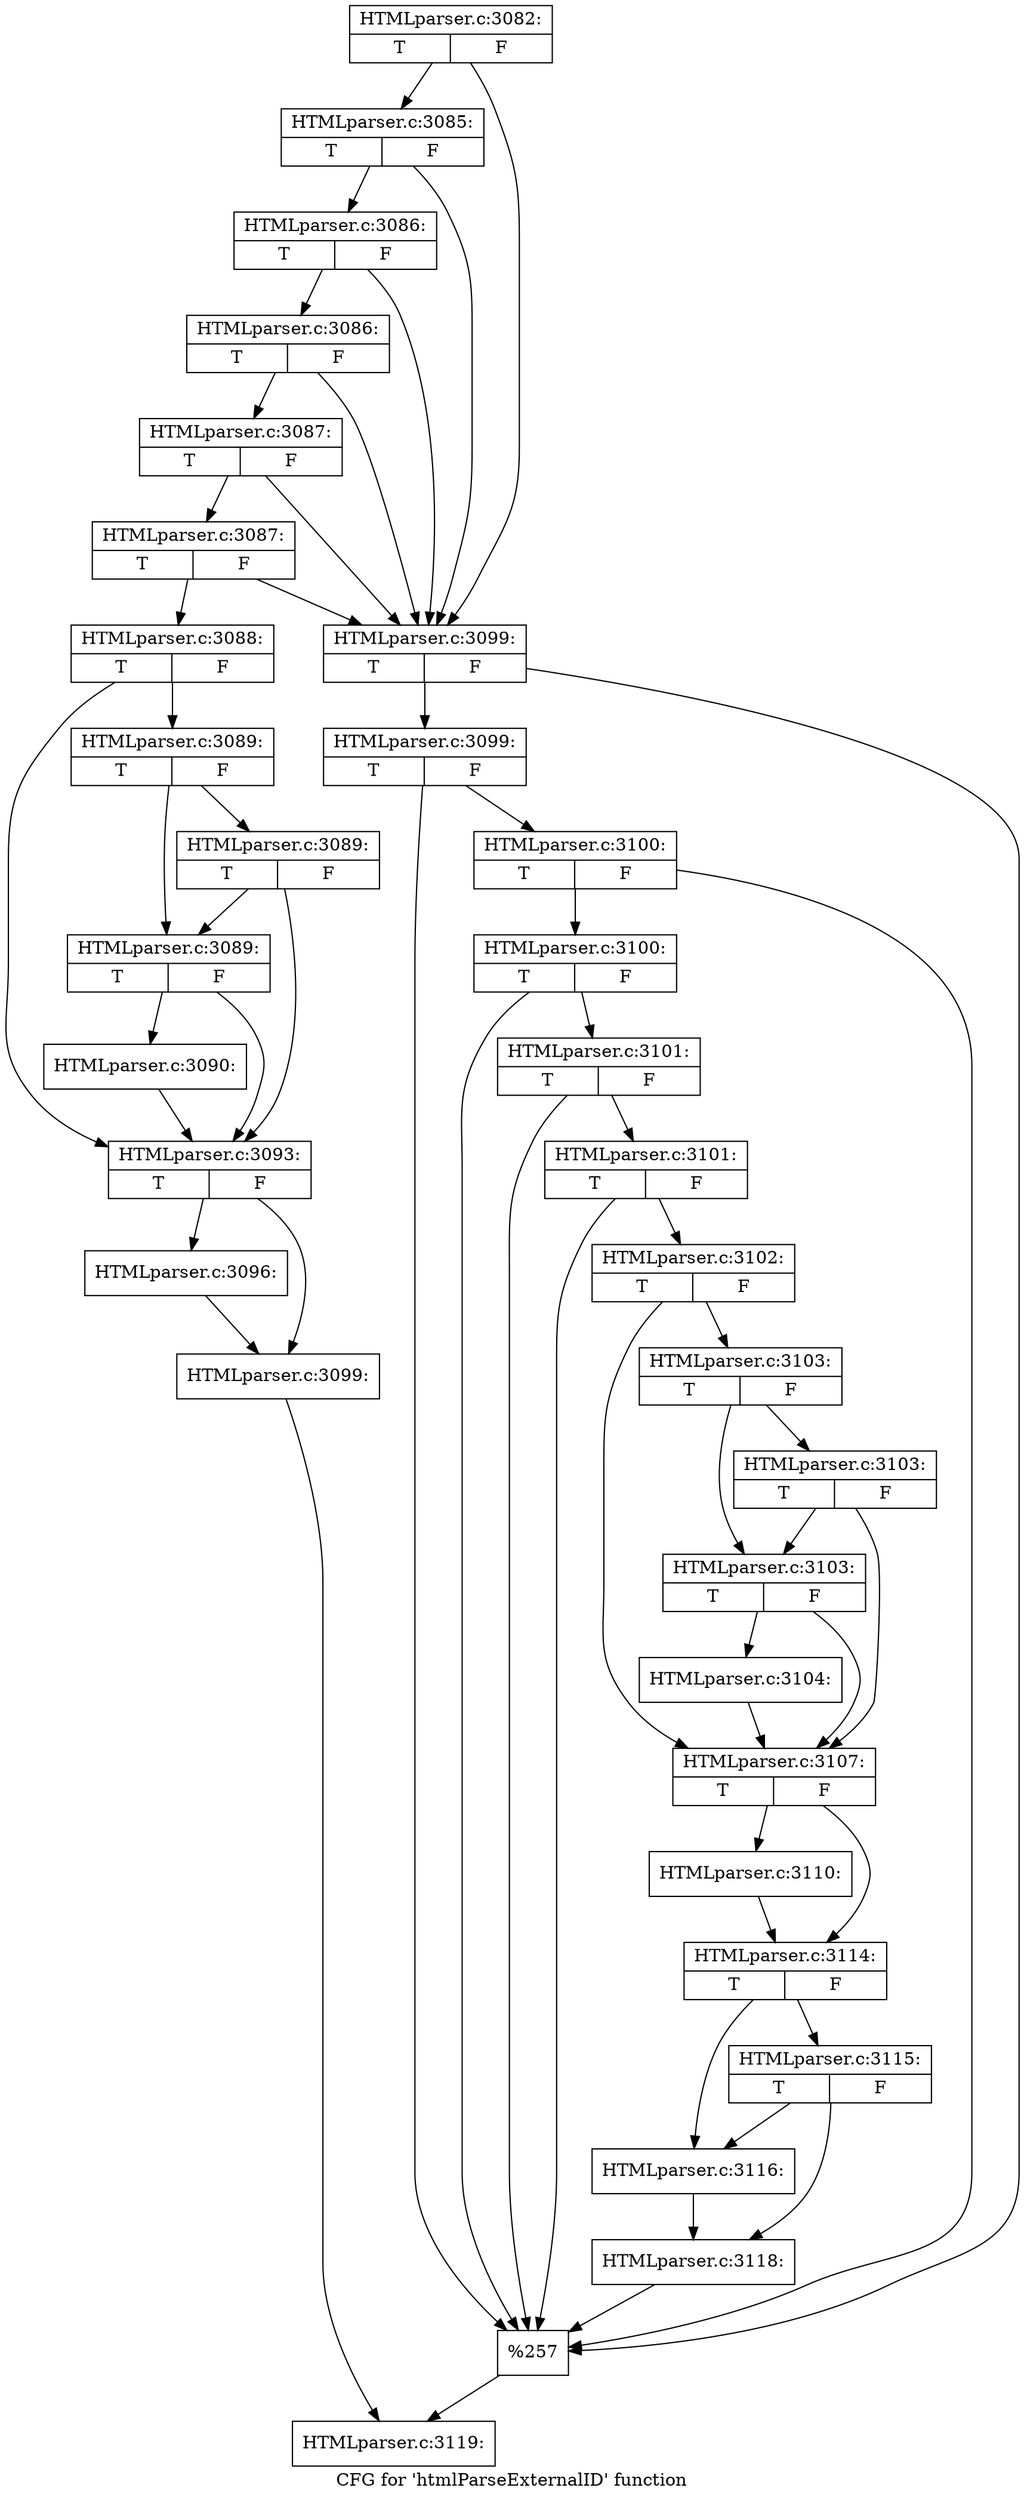 digraph "CFG for 'htmlParseExternalID' function" {
	label="CFG for 'htmlParseExternalID' function";

	Node0x4056300 [shape=record,label="{HTMLparser.c:3082:|{<s0>T|<s1>F}}"];
	Node0x4056300 -> Node0x3ed19a0;
	Node0x4056300 -> Node0x3ed1750;
	Node0x3ed19a0 [shape=record,label="{HTMLparser.c:3085:|{<s0>T|<s1>F}}"];
	Node0x3ed19a0 -> Node0x3ed1920;
	Node0x3ed19a0 -> Node0x3ed1750;
	Node0x3ed1920 [shape=record,label="{HTMLparser.c:3086:|{<s0>T|<s1>F}}"];
	Node0x3ed1920 -> Node0x3ed18a0;
	Node0x3ed1920 -> Node0x3ed1750;
	Node0x3ed18a0 [shape=record,label="{HTMLparser.c:3086:|{<s0>T|<s1>F}}"];
	Node0x3ed18a0 -> Node0x3ed1820;
	Node0x3ed18a0 -> Node0x3ed1750;
	Node0x3ed1820 [shape=record,label="{HTMLparser.c:3087:|{<s0>T|<s1>F}}"];
	Node0x3ed1820 -> Node0x3ed17a0;
	Node0x3ed1820 -> Node0x3ed1750;
	Node0x3ed17a0 [shape=record,label="{HTMLparser.c:3087:|{<s0>T|<s1>F}}"];
	Node0x3ed17a0 -> Node0x3ed16b0;
	Node0x3ed17a0 -> Node0x3ed1750;
	Node0x3ed16b0 [shape=record,label="{HTMLparser.c:3088:|{<s0>T|<s1>F}}"];
	Node0x3ed16b0 -> Node0x3ed46b0;
	Node0x3ed16b0 -> Node0x3ed4780;
	Node0x3ed4780 [shape=record,label="{HTMLparser.c:3089:|{<s0>T|<s1>F}}"];
	Node0x3ed4780 -> Node0x3ed4c90;
	Node0x3ed4780 -> Node0x3ed4700;
	Node0x3ed4c90 [shape=record,label="{HTMLparser.c:3089:|{<s0>T|<s1>F}}"];
	Node0x3ed4c90 -> Node0x3ed46b0;
	Node0x3ed4c90 -> Node0x3ed4700;
	Node0x3ed4700 [shape=record,label="{HTMLparser.c:3089:|{<s0>T|<s1>F}}"];
	Node0x3ed4700 -> Node0x3ed46b0;
	Node0x3ed4700 -> Node0x3ed4660;
	Node0x3ed4660 [shape=record,label="{HTMLparser.c:3090:}"];
	Node0x3ed4660 -> Node0x3ed46b0;
	Node0x3ed46b0 [shape=record,label="{HTMLparser.c:3093:|{<s0>T|<s1>F}}"];
	Node0x3ed46b0 -> Node0x3ed6760;
	Node0x3ed46b0 -> Node0x3ed6af0;
	Node0x3ed6760 [shape=record,label="{HTMLparser.c:3096:}"];
	Node0x3ed6760 -> Node0x3ed6af0;
	Node0x3ed6af0 [shape=record,label="{HTMLparser.c:3099:}"];
	Node0x3ed6af0 -> Node0x3ed1700;
	Node0x3ed1750 [shape=record,label="{HTMLparser.c:3099:|{<s0>T|<s1>F}}"];
	Node0x3ed1750 -> Node0x3ed7320;
	Node0x3ed1750 -> Node0x3ed70d0;
	Node0x3ed7320 [shape=record,label="{HTMLparser.c:3099:|{<s0>T|<s1>F}}"];
	Node0x3ed7320 -> Node0x3ed72a0;
	Node0x3ed7320 -> Node0x3ed70d0;
	Node0x3ed72a0 [shape=record,label="{HTMLparser.c:3100:|{<s0>T|<s1>F}}"];
	Node0x3ed72a0 -> Node0x3ed7220;
	Node0x3ed72a0 -> Node0x3ed70d0;
	Node0x3ed7220 [shape=record,label="{HTMLparser.c:3100:|{<s0>T|<s1>F}}"];
	Node0x3ed7220 -> Node0x3ed71a0;
	Node0x3ed7220 -> Node0x3ed70d0;
	Node0x3ed71a0 [shape=record,label="{HTMLparser.c:3101:|{<s0>T|<s1>F}}"];
	Node0x3ed71a0 -> Node0x3ed7120;
	Node0x3ed71a0 -> Node0x3ed70d0;
	Node0x3ed7120 [shape=record,label="{HTMLparser.c:3101:|{<s0>T|<s1>F}}"];
	Node0x3ed7120 -> Node0x3ed7080;
	Node0x3ed7120 -> Node0x3ed70d0;
	Node0x3ed7080 [shape=record,label="{HTMLparser.c:3102:|{<s0>T|<s1>F}}"];
	Node0x3ed7080 -> Node0x3eda090;
	Node0x3ed7080 -> Node0x3eda160;
	Node0x3eda160 [shape=record,label="{HTMLparser.c:3103:|{<s0>T|<s1>F}}"];
	Node0x3eda160 -> Node0x3eda670;
	Node0x3eda160 -> Node0x3eda0e0;
	Node0x3eda670 [shape=record,label="{HTMLparser.c:3103:|{<s0>T|<s1>F}}"];
	Node0x3eda670 -> Node0x3eda090;
	Node0x3eda670 -> Node0x3eda0e0;
	Node0x3eda0e0 [shape=record,label="{HTMLparser.c:3103:|{<s0>T|<s1>F}}"];
	Node0x3eda0e0 -> Node0x3eda090;
	Node0x3eda0e0 -> Node0x3eda040;
	Node0x3eda040 [shape=record,label="{HTMLparser.c:3104:}"];
	Node0x3eda040 -> Node0x3eda090;
	Node0x3eda090 [shape=record,label="{HTMLparser.c:3107:|{<s0>T|<s1>F}}"];
	Node0x3eda090 -> Node0x3edc130;
	Node0x3eda090 -> Node0x3edc260;
	Node0x3edc130 [shape=record,label="{HTMLparser.c:3110:}"];
	Node0x3edc130 -> Node0x3edc260;
	Node0x3edc260 [shape=record,label="{HTMLparser.c:3114:|{<s0>T|<s1>F}}"];
	Node0x3edc260 -> Node0x3edc900;
	Node0x3edc260 -> Node0x3edc9a0;
	Node0x3edc9a0 [shape=record,label="{HTMLparser.c:3115:|{<s0>T|<s1>F}}"];
	Node0x3edc9a0 -> Node0x3edc900;
	Node0x3edc9a0 -> Node0x3edc950;
	Node0x3edc900 [shape=record,label="{HTMLparser.c:3116:}"];
	Node0x3edc900 -> Node0x3edc950;
	Node0x3edc950 [shape=record,label="{HTMLparser.c:3118:}"];
	Node0x3edc950 -> Node0x3ed70d0;
	Node0x3ed70d0 [shape=record,label="{%257}"];
	Node0x3ed70d0 -> Node0x3ed1700;
	Node0x3ed1700 [shape=record,label="{HTMLparser.c:3119:}"];
}
